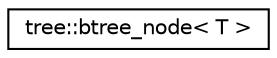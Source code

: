 digraph G
{
  edge [fontname="Helvetica",fontsize="10",labelfontname="Helvetica",labelfontsize="10"];
  node [fontname="Helvetica",fontsize="10",shape=record];
  rankdir="LR";
  Node1 [label="tree::btree_node\< T \>",height=0.2,width=0.4,color="black", fillcolor="white", style="filled",URL="$structtree_1_1btree__node.html"];
}
